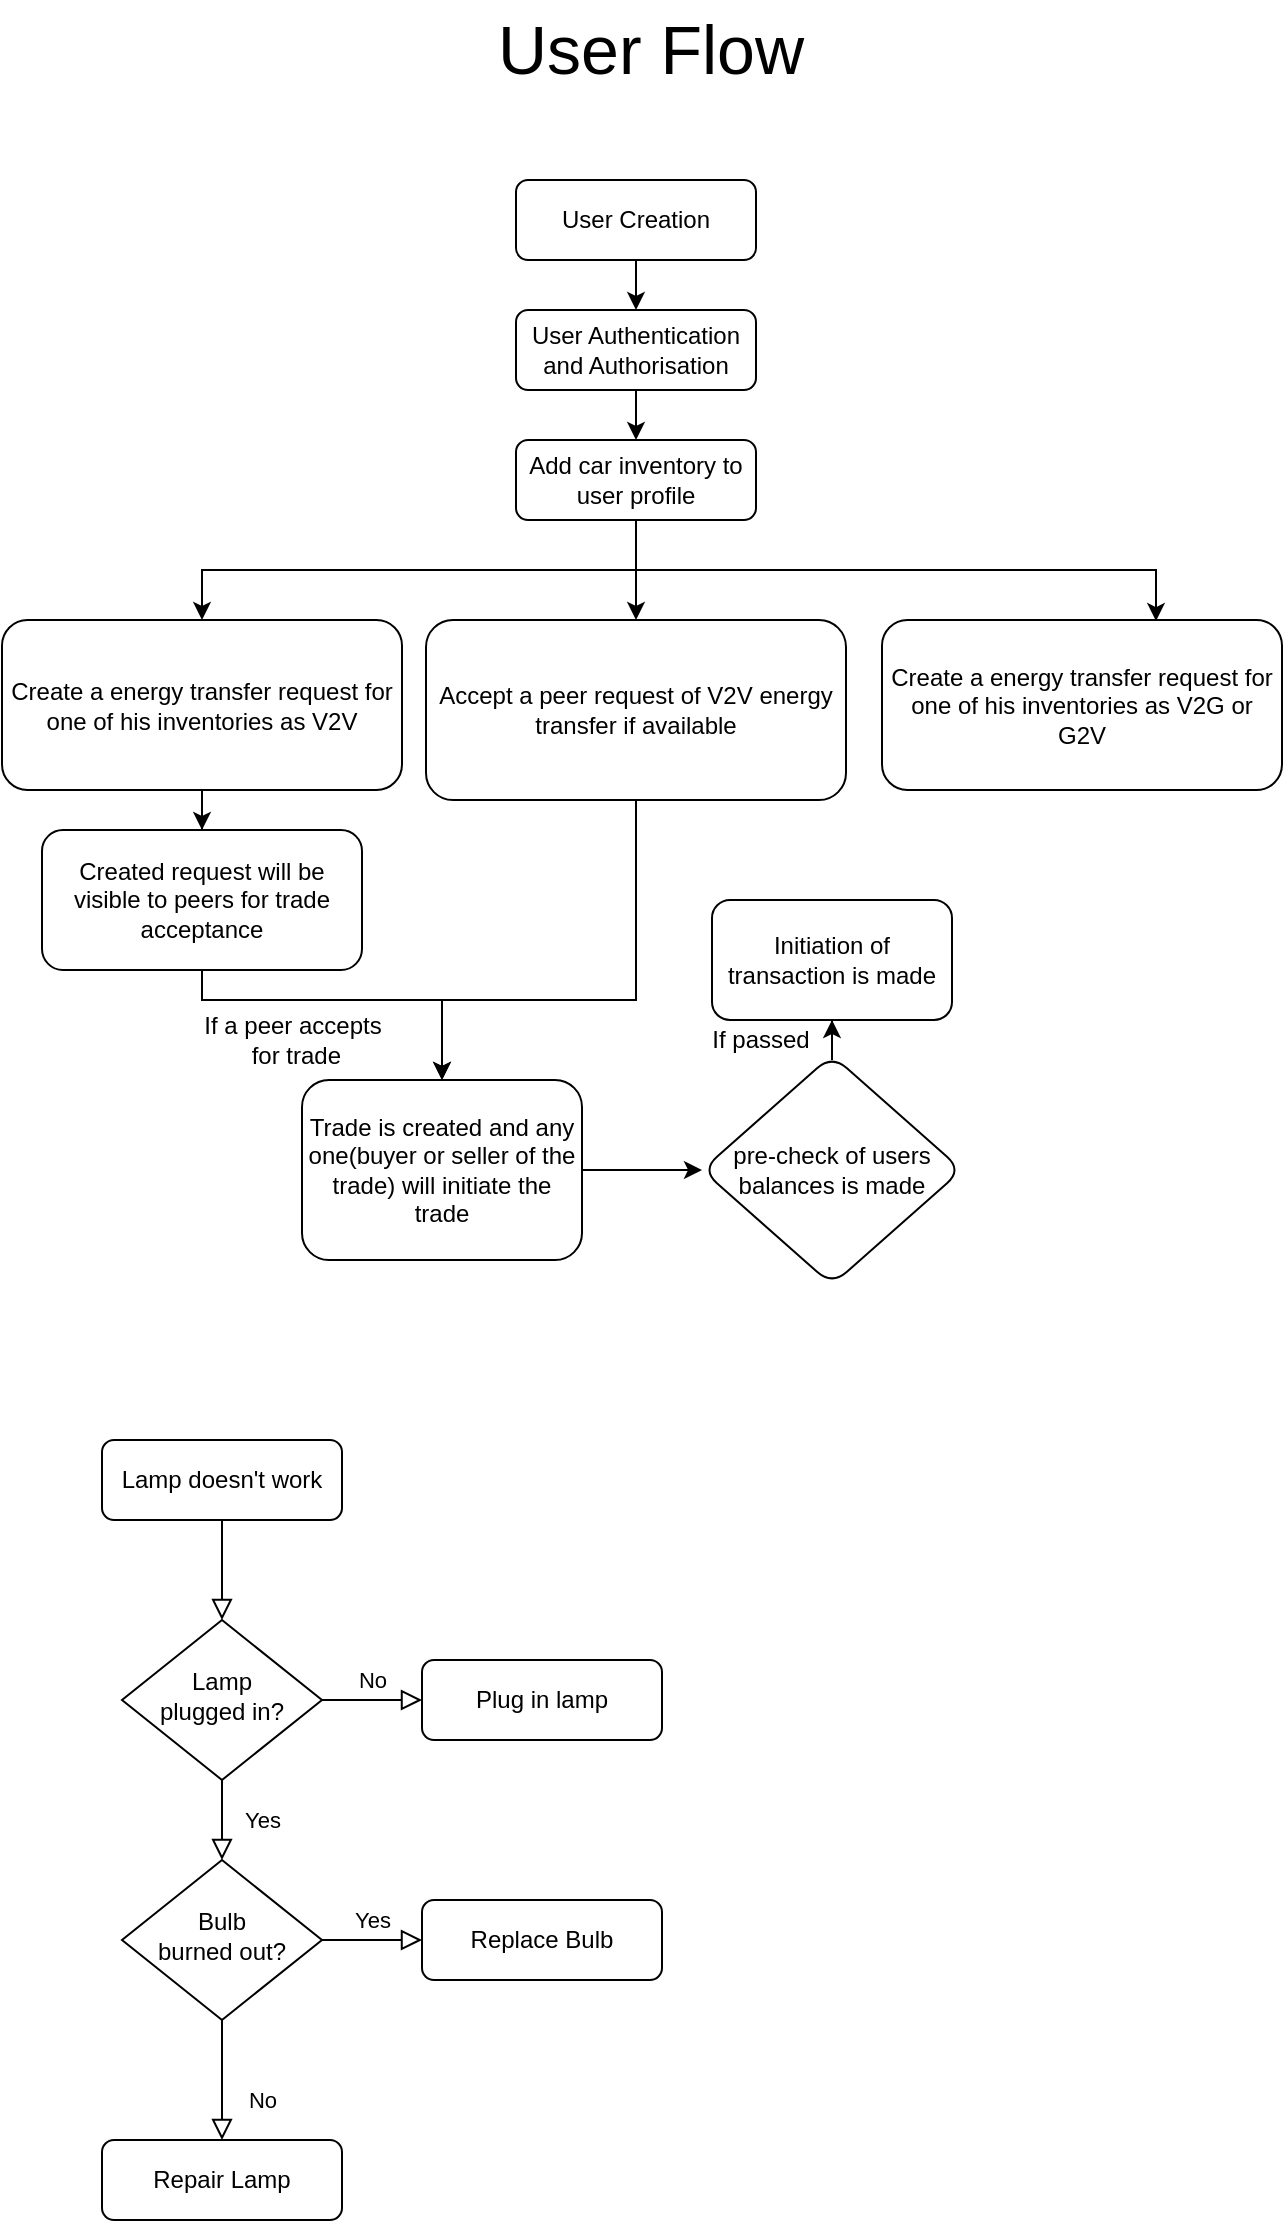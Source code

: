 <mxfile version="26.0.6">
  <diagram id="C5RBs43oDa-KdzZeNtuy" name="Page-1">
    <mxGraphModel dx="1242" dy="785" grid="1" gridSize="10" guides="1" tooltips="1" connect="1" arrows="1" fold="1" page="1" pageScale="1" pageWidth="827" pageHeight="1169" math="0" shadow="0">
      <root>
        <mxCell id="WIyWlLk6GJQsqaUBKTNV-0" />
        <mxCell id="WIyWlLk6GJQsqaUBKTNV-1" parent="WIyWlLk6GJQsqaUBKTNV-0" />
        <mxCell id="jfC_QrutXN_wdFKWf8Z5-1" value="&lt;font style=&quot;font-size: 34px;&quot;&gt;User Flow&lt;/font&gt;" style="text;html=1;align=center;verticalAlign=middle;resizable=0;points=[];autosize=1;strokeColor=none;fillColor=none;" parent="WIyWlLk6GJQsqaUBKTNV-1" vertex="1">
          <mxGeometry x="324" y="100" width="180" height="50" as="geometry" />
        </mxCell>
        <mxCell id="jfC_QrutXN_wdFKWf8Z5-2" value="" style="rounded=0;html=1;jettySize=auto;orthogonalLoop=1;fontSize=11;endArrow=block;endFill=0;endSize=8;strokeWidth=1;shadow=0;labelBackgroundColor=none;edgeStyle=orthogonalEdgeStyle;" parent="WIyWlLk6GJQsqaUBKTNV-1" source="jfC_QrutXN_wdFKWf8Z5-3" target="jfC_QrutXN_wdFKWf8Z5-6" edge="1">
          <mxGeometry relative="1" as="geometry" />
        </mxCell>
        <mxCell id="jfC_QrutXN_wdFKWf8Z5-3" value="Lamp doesn&#39;t work" style="rounded=1;whiteSpace=wrap;html=1;fontSize=12;glass=0;strokeWidth=1;shadow=0;" parent="WIyWlLk6GJQsqaUBKTNV-1" vertex="1">
          <mxGeometry x="140" y="820" width="120" height="40" as="geometry" />
        </mxCell>
        <mxCell id="jfC_QrutXN_wdFKWf8Z5-4" value="Yes" style="rounded=0;html=1;jettySize=auto;orthogonalLoop=1;fontSize=11;endArrow=block;endFill=0;endSize=8;strokeWidth=1;shadow=0;labelBackgroundColor=none;edgeStyle=orthogonalEdgeStyle;" parent="WIyWlLk6GJQsqaUBKTNV-1" source="jfC_QrutXN_wdFKWf8Z5-6" target="jfC_QrutXN_wdFKWf8Z5-10" edge="1">
          <mxGeometry y="20" relative="1" as="geometry">
            <mxPoint as="offset" />
          </mxGeometry>
        </mxCell>
        <mxCell id="jfC_QrutXN_wdFKWf8Z5-5" value="No" style="edgeStyle=orthogonalEdgeStyle;rounded=0;html=1;jettySize=auto;orthogonalLoop=1;fontSize=11;endArrow=block;endFill=0;endSize=8;strokeWidth=1;shadow=0;labelBackgroundColor=none;" parent="WIyWlLk6GJQsqaUBKTNV-1" source="jfC_QrutXN_wdFKWf8Z5-6" target="jfC_QrutXN_wdFKWf8Z5-7" edge="1">
          <mxGeometry y="10" relative="1" as="geometry">
            <mxPoint as="offset" />
          </mxGeometry>
        </mxCell>
        <mxCell id="jfC_QrutXN_wdFKWf8Z5-6" value="Lamp&lt;br&gt;plugged in?" style="rhombus;whiteSpace=wrap;html=1;shadow=0;fontFamily=Helvetica;fontSize=12;align=center;strokeWidth=1;spacing=6;spacingTop=-4;" parent="WIyWlLk6GJQsqaUBKTNV-1" vertex="1">
          <mxGeometry x="150" y="910" width="100" height="80" as="geometry" />
        </mxCell>
        <mxCell id="jfC_QrutXN_wdFKWf8Z5-7" value="Plug in lamp" style="rounded=1;whiteSpace=wrap;html=1;fontSize=12;glass=0;strokeWidth=1;shadow=0;" parent="WIyWlLk6GJQsqaUBKTNV-1" vertex="1">
          <mxGeometry x="300" y="930" width="120" height="40" as="geometry" />
        </mxCell>
        <mxCell id="jfC_QrutXN_wdFKWf8Z5-8" value="No" style="rounded=0;html=1;jettySize=auto;orthogonalLoop=1;fontSize=11;endArrow=block;endFill=0;endSize=8;strokeWidth=1;shadow=0;labelBackgroundColor=none;edgeStyle=orthogonalEdgeStyle;" parent="WIyWlLk6GJQsqaUBKTNV-1" source="jfC_QrutXN_wdFKWf8Z5-10" target="jfC_QrutXN_wdFKWf8Z5-11" edge="1">
          <mxGeometry x="0.333" y="20" relative="1" as="geometry">
            <mxPoint as="offset" />
          </mxGeometry>
        </mxCell>
        <mxCell id="jfC_QrutXN_wdFKWf8Z5-9" value="Yes" style="edgeStyle=orthogonalEdgeStyle;rounded=0;html=1;jettySize=auto;orthogonalLoop=1;fontSize=11;endArrow=block;endFill=0;endSize=8;strokeWidth=1;shadow=0;labelBackgroundColor=none;" parent="WIyWlLk6GJQsqaUBKTNV-1" source="jfC_QrutXN_wdFKWf8Z5-10" target="jfC_QrutXN_wdFKWf8Z5-12" edge="1">
          <mxGeometry y="10" relative="1" as="geometry">
            <mxPoint as="offset" />
          </mxGeometry>
        </mxCell>
        <mxCell id="jfC_QrutXN_wdFKWf8Z5-10" value="Bulb&lt;br&gt;burned out?" style="rhombus;whiteSpace=wrap;html=1;shadow=0;fontFamily=Helvetica;fontSize=12;align=center;strokeWidth=1;spacing=6;spacingTop=-4;" parent="WIyWlLk6GJQsqaUBKTNV-1" vertex="1">
          <mxGeometry x="150" y="1030" width="100" height="80" as="geometry" />
        </mxCell>
        <mxCell id="jfC_QrutXN_wdFKWf8Z5-11" value="Repair Lamp" style="rounded=1;whiteSpace=wrap;html=1;fontSize=12;glass=0;strokeWidth=1;shadow=0;" parent="WIyWlLk6GJQsqaUBKTNV-1" vertex="1">
          <mxGeometry x="140" y="1170" width="120" height="40" as="geometry" />
        </mxCell>
        <mxCell id="jfC_QrutXN_wdFKWf8Z5-12" value="Replace Bulb" style="rounded=1;whiteSpace=wrap;html=1;fontSize=12;glass=0;strokeWidth=1;shadow=0;" parent="WIyWlLk6GJQsqaUBKTNV-1" vertex="1">
          <mxGeometry x="300" y="1050" width="120" height="40" as="geometry" />
        </mxCell>
        <mxCell id="jfC_QrutXN_wdFKWf8Z5-19" style="edgeStyle=orthogonalEdgeStyle;rounded=0;orthogonalLoop=1;jettySize=auto;html=1;exitX=0.5;exitY=1;exitDx=0;exitDy=0;" parent="WIyWlLk6GJQsqaUBKTNV-1" source="jfC_QrutXN_wdFKWf8Z5-13" target="jfC_QrutXN_wdFKWf8Z5-14" edge="1">
          <mxGeometry relative="1" as="geometry" />
        </mxCell>
        <mxCell id="jfC_QrutXN_wdFKWf8Z5-13" value="User Authentication and Authorisation" style="rounded=1;whiteSpace=wrap;html=1;fontSize=12;glass=0;strokeWidth=1;shadow=0;" parent="WIyWlLk6GJQsqaUBKTNV-1" vertex="1">
          <mxGeometry x="347" y="255" width="120" height="40" as="geometry" />
        </mxCell>
        <mxCell id="jfC_QrutXN_wdFKWf8Z5-20" style="edgeStyle=orthogonalEdgeStyle;rounded=0;orthogonalLoop=1;jettySize=auto;html=1;exitX=0.5;exitY=1;exitDx=0;exitDy=0;" parent="WIyWlLk6GJQsqaUBKTNV-1" source="jfC_QrutXN_wdFKWf8Z5-14" target="jfC_QrutXN_wdFKWf8Z5-15" edge="1">
          <mxGeometry relative="1" as="geometry" />
        </mxCell>
        <mxCell id="jfC_QrutXN_wdFKWf8Z5-23" style="edgeStyle=orthogonalEdgeStyle;rounded=0;orthogonalLoop=1;jettySize=auto;html=1;exitX=0.5;exitY=1;exitDx=0;exitDy=0;entryX=0.5;entryY=0;entryDx=0;entryDy=0;" parent="WIyWlLk6GJQsqaUBKTNV-1" source="jfC_QrutXN_wdFKWf8Z5-14" target="jfC_QrutXN_wdFKWf8Z5-22" edge="1">
          <mxGeometry relative="1" as="geometry" />
        </mxCell>
        <mxCell id="jfC_QrutXN_wdFKWf8Z5-14" value="Add car inventory to user profile" style="rounded=1;whiteSpace=wrap;html=1;fontSize=12;glass=0;strokeWidth=1;shadow=0;" parent="WIyWlLk6GJQsqaUBKTNV-1" vertex="1">
          <mxGeometry x="347" y="320" width="120" height="40" as="geometry" />
        </mxCell>
        <mxCell id="jfC_QrutXN_wdFKWf8Z5-25" value="" style="edgeStyle=orthogonalEdgeStyle;rounded=0;orthogonalLoop=1;jettySize=auto;html=1;" parent="WIyWlLk6GJQsqaUBKTNV-1" source="jfC_QrutXN_wdFKWf8Z5-15" target="jfC_QrutXN_wdFKWf8Z5-24" edge="1">
          <mxGeometry relative="1" as="geometry" />
        </mxCell>
        <mxCell id="jfC_QrutXN_wdFKWf8Z5-15" value="Create a energy transfer request for one of his inventories as V2V" style="rounded=1;whiteSpace=wrap;html=1;fontSize=12;glass=0;strokeWidth=1;shadow=0;" parent="WIyWlLk6GJQsqaUBKTNV-1" vertex="1">
          <mxGeometry x="90" y="410" width="200" height="85" as="geometry" />
        </mxCell>
        <mxCell id="jfC_QrutXN_wdFKWf8Z5-16" value="Create a energy transfer request for one of his inventories as V2G or G2V" style="rounded=1;whiteSpace=wrap;html=1;fontSize=12;glass=0;strokeWidth=1;shadow=0;" parent="WIyWlLk6GJQsqaUBKTNV-1" vertex="1">
          <mxGeometry x="530" y="410" width="200" height="85" as="geometry" />
        </mxCell>
        <mxCell id="jfC_QrutXN_wdFKWf8Z5-18" style="edgeStyle=orthogonalEdgeStyle;rounded=0;orthogonalLoop=1;jettySize=auto;html=1;exitX=0.5;exitY=1;exitDx=0;exitDy=0;entryX=0.5;entryY=0;entryDx=0;entryDy=0;" parent="WIyWlLk6GJQsqaUBKTNV-1" source="jfC_QrutXN_wdFKWf8Z5-17" target="jfC_QrutXN_wdFKWf8Z5-13" edge="1">
          <mxGeometry relative="1" as="geometry" />
        </mxCell>
        <mxCell id="jfC_QrutXN_wdFKWf8Z5-17" value="User Creation" style="rounded=1;whiteSpace=wrap;html=1;fontSize=12;glass=0;strokeWidth=1;shadow=0;" parent="WIyWlLk6GJQsqaUBKTNV-1" vertex="1">
          <mxGeometry x="347" y="190" width="120" height="40" as="geometry" />
        </mxCell>
        <mxCell id="jfC_QrutXN_wdFKWf8Z5-21" style="edgeStyle=orthogonalEdgeStyle;rounded=0;orthogonalLoop=1;jettySize=auto;html=1;exitX=0.5;exitY=1;exitDx=0;exitDy=0;entryX=0.685;entryY=0.006;entryDx=0;entryDy=0;entryPerimeter=0;" parent="WIyWlLk6GJQsqaUBKTNV-1" source="jfC_QrutXN_wdFKWf8Z5-14" target="jfC_QrutXN_wdFKWf8Z5-16" edge="1">
          <mxGeometry relative="1" as="geometry" />
        </mxCell>
        <mxCell id="jfC_QrutXN_wdFKWf8Z5-28" style="edgeStyle=orthogonalEdgeStyle;rounded=0;orthogonalLoop=1;jettySize=auto;html=1;exitX=0.5;exitY=1;exitDx=0;exitDy=0;entryX=0.5;entryY=0;entryDx=0;entryDy=0;" parent="WIyWlLk6GJQsqaUBKTNV-1" source="jfC_QrutXN_wdFKWf8Z5-22" target="jfC_QrutXN_wdFKWf8Z5-26" edge="1">
          <mxGeometry relative="1" as="geometry">
            <Array as="points">
              <mxPoint x="407" y="600" />
              <mxPoint x="310" y="600" />
            </Array>
          </mxGeometry>
        </mxCell>
        <mxCell id="jfC_QrutXN_wdFKWf8Z5-22" value="Accept a peer request of V2V energy transfer if available" style="rounded=1;whiteSpace=wrap;html=1;fontSize=12;glass=0;strokeWidth=1;shadow=0;" parent="WIyWlLk6GJQsqaUBKTNV-1" vertex="1">
          <mxGeometry x="302" y="410" width="210" height="90" as="geometry" />
        </mxCell>
        <mxCell id="jfC_QrutXN_wdFKWf8Z5-27" value="" style="edgeStyle=orthogonalEdgeStyle;rounded=0;orthogonalLoop=1;jettySize=auto;html=1;" parent="WIyWlLk6GJQsqaUBKTNV-1" source="jfC_QrutXN_wdFKWf8Z5-24" target="jfC_QrutXN_wdFKWf8Z5-26" edge="1">
          <mxGeometry relative="1" as="geometry">
            <Array as="points">
              <mxPoint x="190" y="600" />
              <mxPoint x="310" y="600" />
            </Array>
          </mxGeometry>
        </mxCell>
        <mxCell id="jfC_QrutXN_wdFKWf8Z5-24" value="Created request will be visible to peers for trade acceptance" style="whiteSpace=wrap;html=1;rounded=1;glass=0;strokeWidth=1;shadow=0;" parent="WIyWlLk6GJQsqaUBKTNV-1" vertex="1">
          <mxGeometry x="110" y="515" width="160" height="70" as="geometry" />
        </mxCell>
        <mxCell id="jfC_QrutXN_wdFKWf8Z5-31" value="" style="edgeStyle=orthogonalEdgeStyle;rounded=0;orthogonalLoop=1;jettySize=auto;html=1;" parent="WIyWlLk6GJQsqaUBKTNV-1" source="jfC_QrutXN_wdFKWf8Z5-26" target="jfC_QrutXN_wdFKWf8Z5-30" edge="1">
          <mxGeometry relative="1" as="geometry" />
        </mxCell>
        <mxCell id="jfC_QrutXN_wdFKWf8Z5-26" value="Trade is created and any one(buyer or seller of the trade) will initiate the trade" style="whiteSpace=wrap;html=1;rounded=1;glass=0;strokeWidth=1;shadow=0;" parent="WIyWlLk6GJQsqaUBKTNV-1" vertex="1">
          <mxGeometry x="240" y="640" width="140" height="90" as="geometry" />
        </mxCell>
        <mxCell id="jfC_QrutXN_wdFKWf8Z5-29" value="If a peer accepts&lt;div&gt;&amp;nbsp;for trade&lt;/div&gt;" style="text;html=1;align=center;verticalAlign=middle;resizable=0;points=[];autosize=1;strokeColor=none;fillColor=none;" parent="WIyWlLk6GJQsqaUBKTNV-1" vertex="1">
          <mxGeometry x="180" y="600" width="110" height="40" as="geometry" />
        </mxCell>
        <mxCell id="jfC_QrutXN_wdFKWf8Z5-40" value="" style="edgeStyle=orthogonalEdgeStyle;rounded=0;orthogonalLoop=1;jettySize=auto;html=1;" parent="WIyWlLk6GJQsqaUBKTNV-1" source="jfC_QrutXN_wdFKWf8Z5-30" target="jfC_QrutXN_wdFKWf8Z5-39" edge="1">
          <mxGeometry relative="1" as="geometry" />
        </mxCell>
        <mxCell id="jfC_QrutXN_wdFKWf8Z5-30" value="pre-check of users balances is made" style="rhombus;whiteSpace=wrap;html=1;rounded=1;glass=0;strokeWidth=1;shadow=0;" parent="WIyWlLk6GJQsqaUBKTNV-1" vertex="1">
          <mxGeometry x="440" y="627.5" width="130" height="115" as="geometry" />
        </mxCell>
        <mxCell id="jfC_QrutXN_wdFKWf8Z5-39" value="Initiation of transaction is made" style="whiteSpace=wrap;html=1;rounded=1;glass=0;strokeWidth=1;shadow=0;" parent="WIyWlLk6GJQsqaUBKTNV-1" vertex="1">
          <mxGeometry x="445" y="550" width="120" height="60" as="geometry" />
        </mxCell>
        <mxCell id="jfC_QrutXN_wdFKWf8Z5-41" value="If passed" style="text;html=1;align=center;verticalAlign=middle;resizable=0;points=[];autosize=1;strokeColor=none;fillColor=none;" parent="WIyWlLk6GJQsqaUBKTNV-1" vertex="1">
          <mxGeometry x="434" y="605" width="70" height="30" as="geometry" />
        </mxCell>
      </root>
    </mxGraphModel>
  </diagram>
</mxfile>
